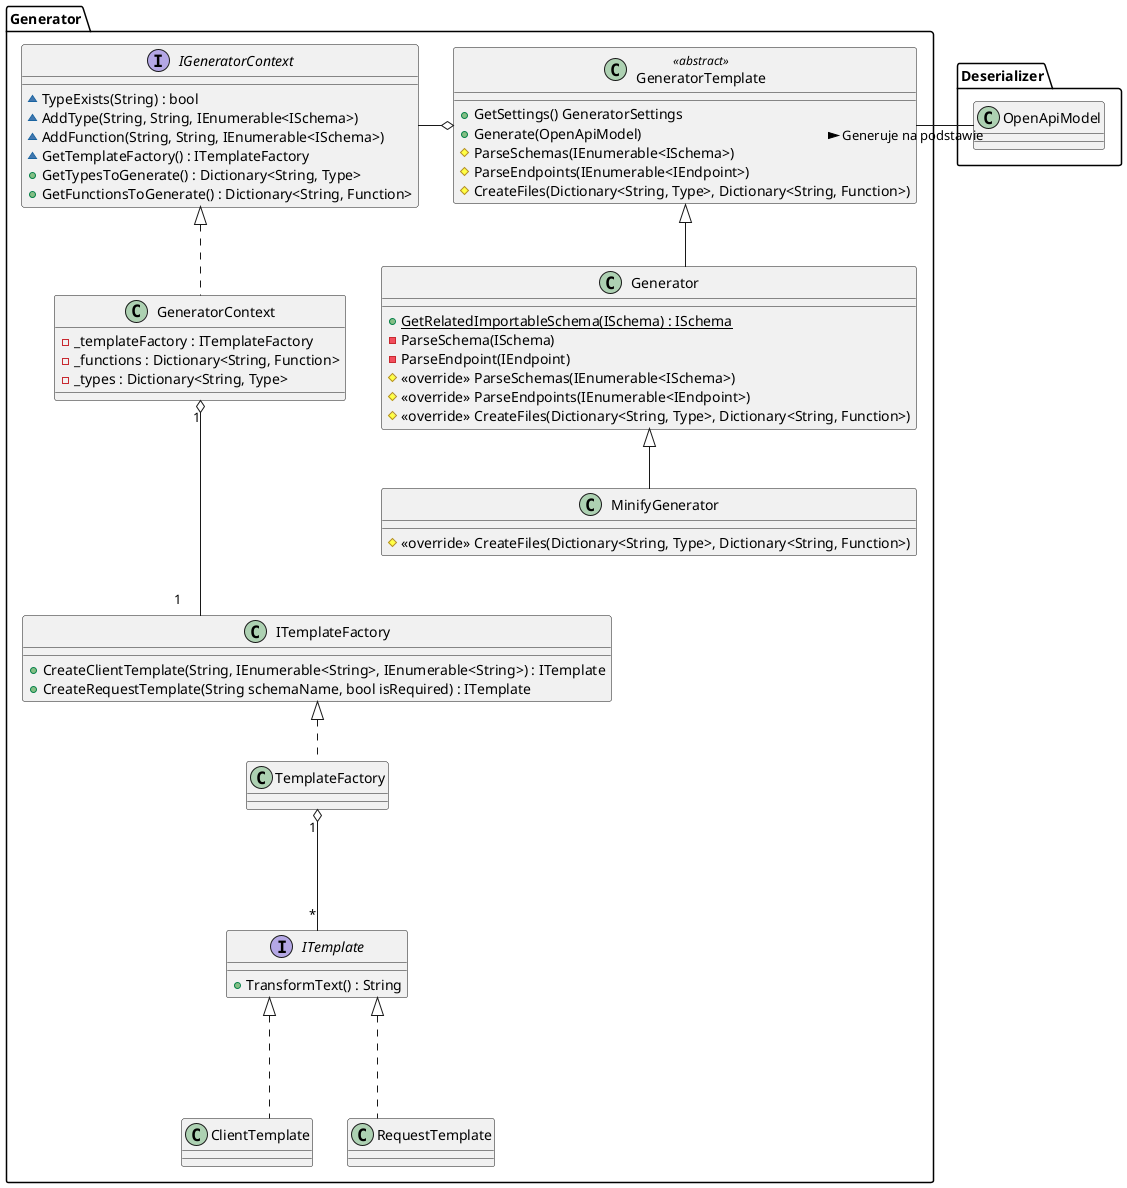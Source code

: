 @startuml Generator

skinparam linetype ortho

namespace Deserializer {
    class OpenApiModel 
}

namespace Generator {

interface IGeneratorContext {
    ~TypeExists(String) : bool
    ~AddType(String, String, IEnumerable<ISchema>)
    ~AddFunction(String, String, IEnumerable<ISchema>)
    ~GetTemplateFactory() : ITemplateFactory
    +GetTypesToGenerate() : Dictionary<String, Type>
    +GetFunctionsToGenerate() : Dictionary<String, Function>
}

class GeneratorContext {
    -_templateFactory : ITemplateFactory
    -_functions : Dictionary<String, Function>
    -_types : Dictionary<String, Type>
}

class GeneratorTemplate <<abstract>> {
    +GetSettings() GeneratorSettings
    +Generate(OpenApiModel)
    #ParseSchemas(IEnumerable<ISchema>)
    #ParseEndpoints(IEnumerable<IEndpoint>)
    #CreateFiles(Dictionary<String, Type>, Dictionary<String, Function>)
}

class Generator {
    +{static} GetRelatedImportableSchema(ISchema) : ISchema
    -ParseSchema(ISchema)
    -ParseEndpoint(IEndpoint)
    #<<override>> ParseSchemas(IEnumerable<ISchema>)
    #<<override>> ParseEndpoints(IEnumerable<IEndpoint>)
    #<<override>> CreateFiles(Dictionary<String, Type>, Dictionary<String, Function>)
}

class MinifyGenerator {
    #<<override>> CreateFiles(Dictionary<String, Type>, Dictionary<String, Function>)
}

interface ITemplate {
    +TransformText() : String
}

class ClientTemplate 

class RequestTemplate

class ITemplateFactory  {
    +CreateClientTemplate(String, IEnumerable<String>, IEnumerable<String>) : ITemplate
    +CreateRequestTemplate(String schemaName, bool isRequired) : ITemplate
}

class TemplateFactory

IGeneratorContext <|.. GeneratorContext
GeneratorTemplate o-l--IGeneratorContext 
GeneratorTemplate <|-- Generator
Generator <|-- MinifyGenerator

ITemplate <|... ClientTemplate
ITemplate <|... RequestTemplate

ITemplateFactory <|.. TemplateFactory
TemplateFactory "1" o--- "*" ITemplate

GeneratorContext "1" o--- "1" ITemplateFactory

GeneratorTemplate -r-- Deserializer.OpenApiModel : Generuje na podstawie >

}


@enduml
